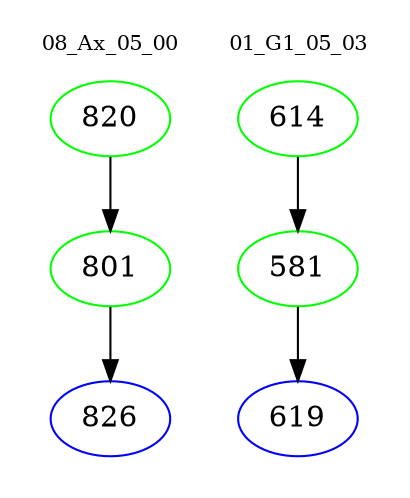 digraph{
subgraph cluster_0 {
color = white
label = "08_Ax_05_00";
fontsize=10;
T0_820 [label="820", color="green"]
T0_820 -> T0_801 [color="black"]
T0_801 [label="801", color="green"]
T0_801 -> T0_826 [color="black"]
T0_826 [label="826", color="blue"]
}
subgraph cluster_1 {
color = white
label = "01_G1_05_03";
fontsize=10;
T1_614 [label="614", color="green"]
T1_614 -> T1_581 [color="black"]
T1_581 [label="581", color="green"]
T1_581 -> T1_619 [color="black"]
T1_619 [label="619", color="blue"]
}
}
